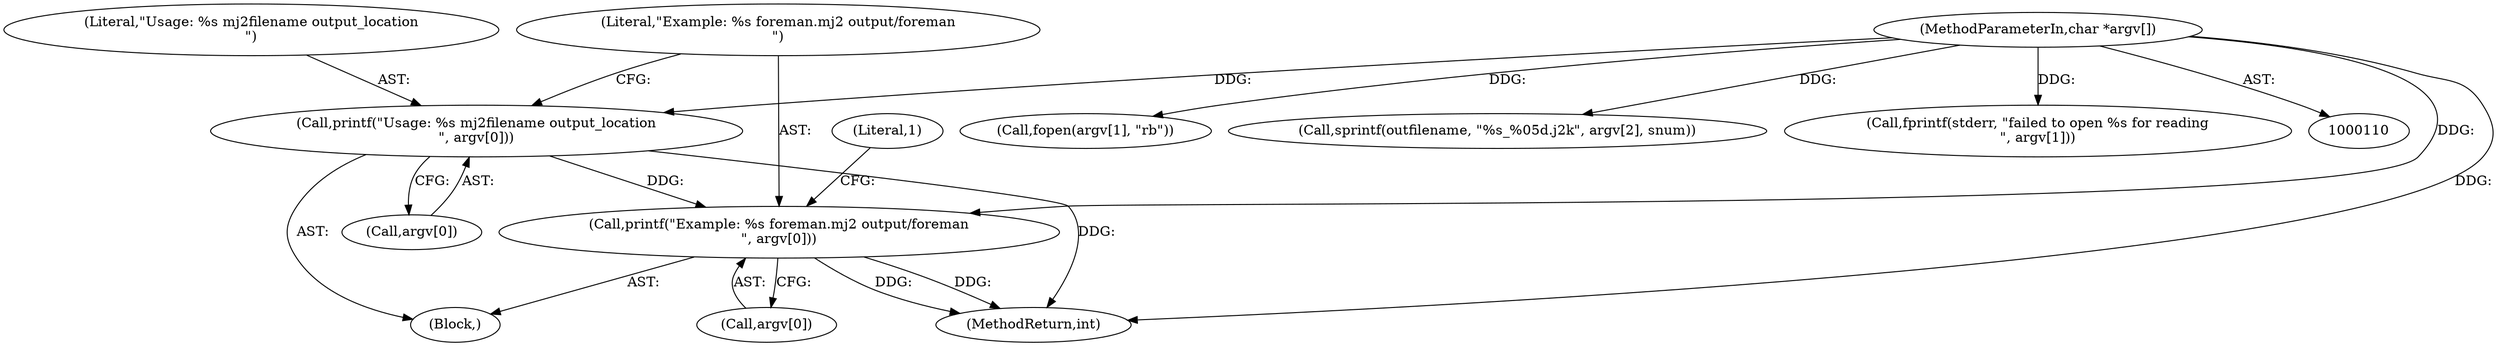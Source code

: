 digraph "0_openjpeg_6d8c0c06ee32dc03ba80acd48334e98728e56cf5@pointer" {
"1000136" [label="(Call,printf(\"Example: %s foreman.mj2 output/foreman\n\", argv[0]))"];
"1000131" [label="(Call,printf(\"Usage: %s mj2filename output_location\n\", argv[0]))"];
"1000112" [label="(MethodParameterIn,char *argv[])"];
"1000131" [label="(Call,printf(\"Usage: %s mj2filename output_location\n\", argv[0]))"];
"1000138" [label="(Call,argv[0])"];
"1000132" [label="(Literal,\"Usage: %s mj2filename output_location\n\")"];
"1000136" [label="(Call,printf(\"Example: %s foreman.mj2 output/foreman\n\", argv[0]))"];
"1000112" [label="(MethodParameterIn,char *argv[])"];
"1000145" [label="(Call,fopen(argv[1], \"rb\"))"];
"1000133" [label="(Call,argv[0])"];
"1000294" [label="(Call,sprintf(outfilename, \"%s_%05d.j2k\", argv[2], snum))"];
"1000346" [label="(MethodReturn,int)"];
"1000154" [label="(Call,fprintf(stderr, \"failed to open %s for reading\n\", argv[1]))"];
"1000142" [label="(Literal,1)"];
"1000137" [label="(Literal,\"Example: %s foreman.mj2 output/foreman\n\")"];
"1000130" [label="(Block,)"];
"1000136" -> "1000130"  [label="AST: "];
"1000136" -> "1000138"  [label="CFG: "];
"1000137" -> "1000136"  [label="AST: "];
"1000138" -> "1000136"  [label="AST: "];
"1000142" -> "1000136"  [label="CFG: "];
"1000136" -> "1000346"  [label="DDG: "];
"1000136" -> "1000346"  [label="DDG: "];
"1000131" -> "1000136"  [label="DDG: "];
"1000112" -> "1000136"  [label="DDG: "];
"1000131" -> "1000130"  [label="AST: "];
"1000131" -> "1000133"  [label="CFG: "];
"1000132" -> "1000131"  [label="AST: "];
"1000133" -> "1000131"  [label="AST: "];
"1000137" -> "1000131"  [label="CFG: "];
"1000131" -> "1000346"  [label="DDG: "];
"1000112" -> "1000131"  [label="DDG: "];
"1000112" -> "1000110"  [label="AST: "];
"1000112" -> "1000346"  [label="DDG: "];
"1000112" -> "1000145"  [label="DDG: "];
"1000112" -> "1000154"  [label="DDG: "];
"1000112" -> "1000294"  [label="DDG: "];
}
